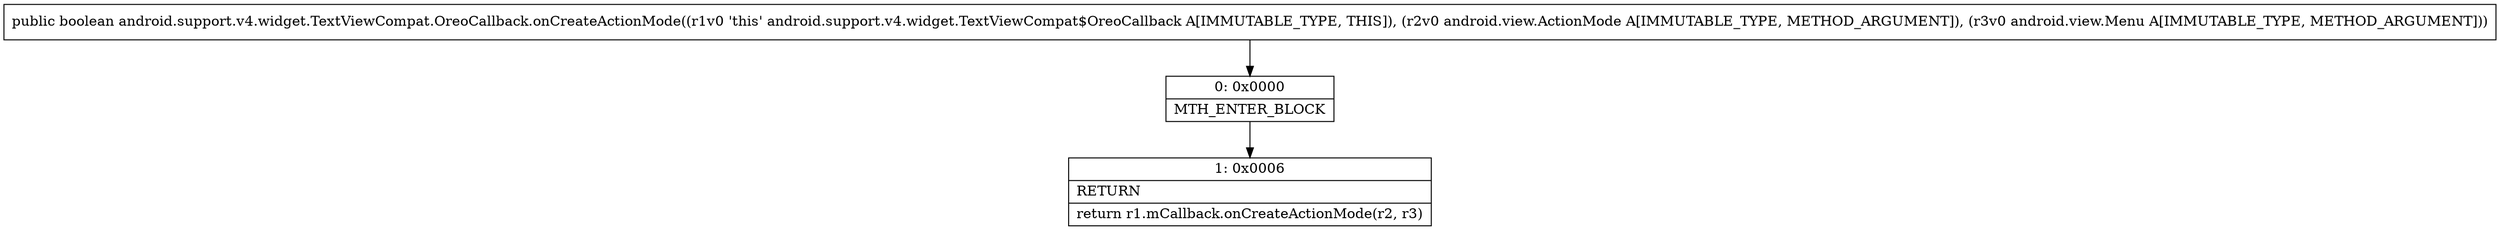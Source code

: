 digraph "CFG forandroid.support.v4.widget.TextViewCompat.OreoCallback.onCreateActionMode(Landroid\/view\/ActionMode;Landroid\/view\/Menu;)Z" {
Node_0 [shape=record,label="{0\:\ 0x0000|MTH_ENTER_BLOCK\l}"];
Node_1 [shape=record,label="{1\:\ 0x0006|RETURN\l|return r1.mCallback.onCreateActionMode(r2, r3)\l}"];
MethodNode[shape=record,label="{public boolean android.support.v4.widget.TextViewCompat.OreoCallback.onCreateActionMode((r1v0 'this' android.support.v4.widget.TextViewCompat$OreoCallback A[IMMUTABLE_TYPE, THIS]), (r2v0 android.view.ActionMode A[IMMUTABLE_TYPE, METHOD_ARGUMENT]), (r3v0 android.view.Menu A[IMMUTABLE_TYPE, METHOD_ARGUMENT])) }"];
MethodNode -> Node_0;
Node_0 -> Node_1;
}

